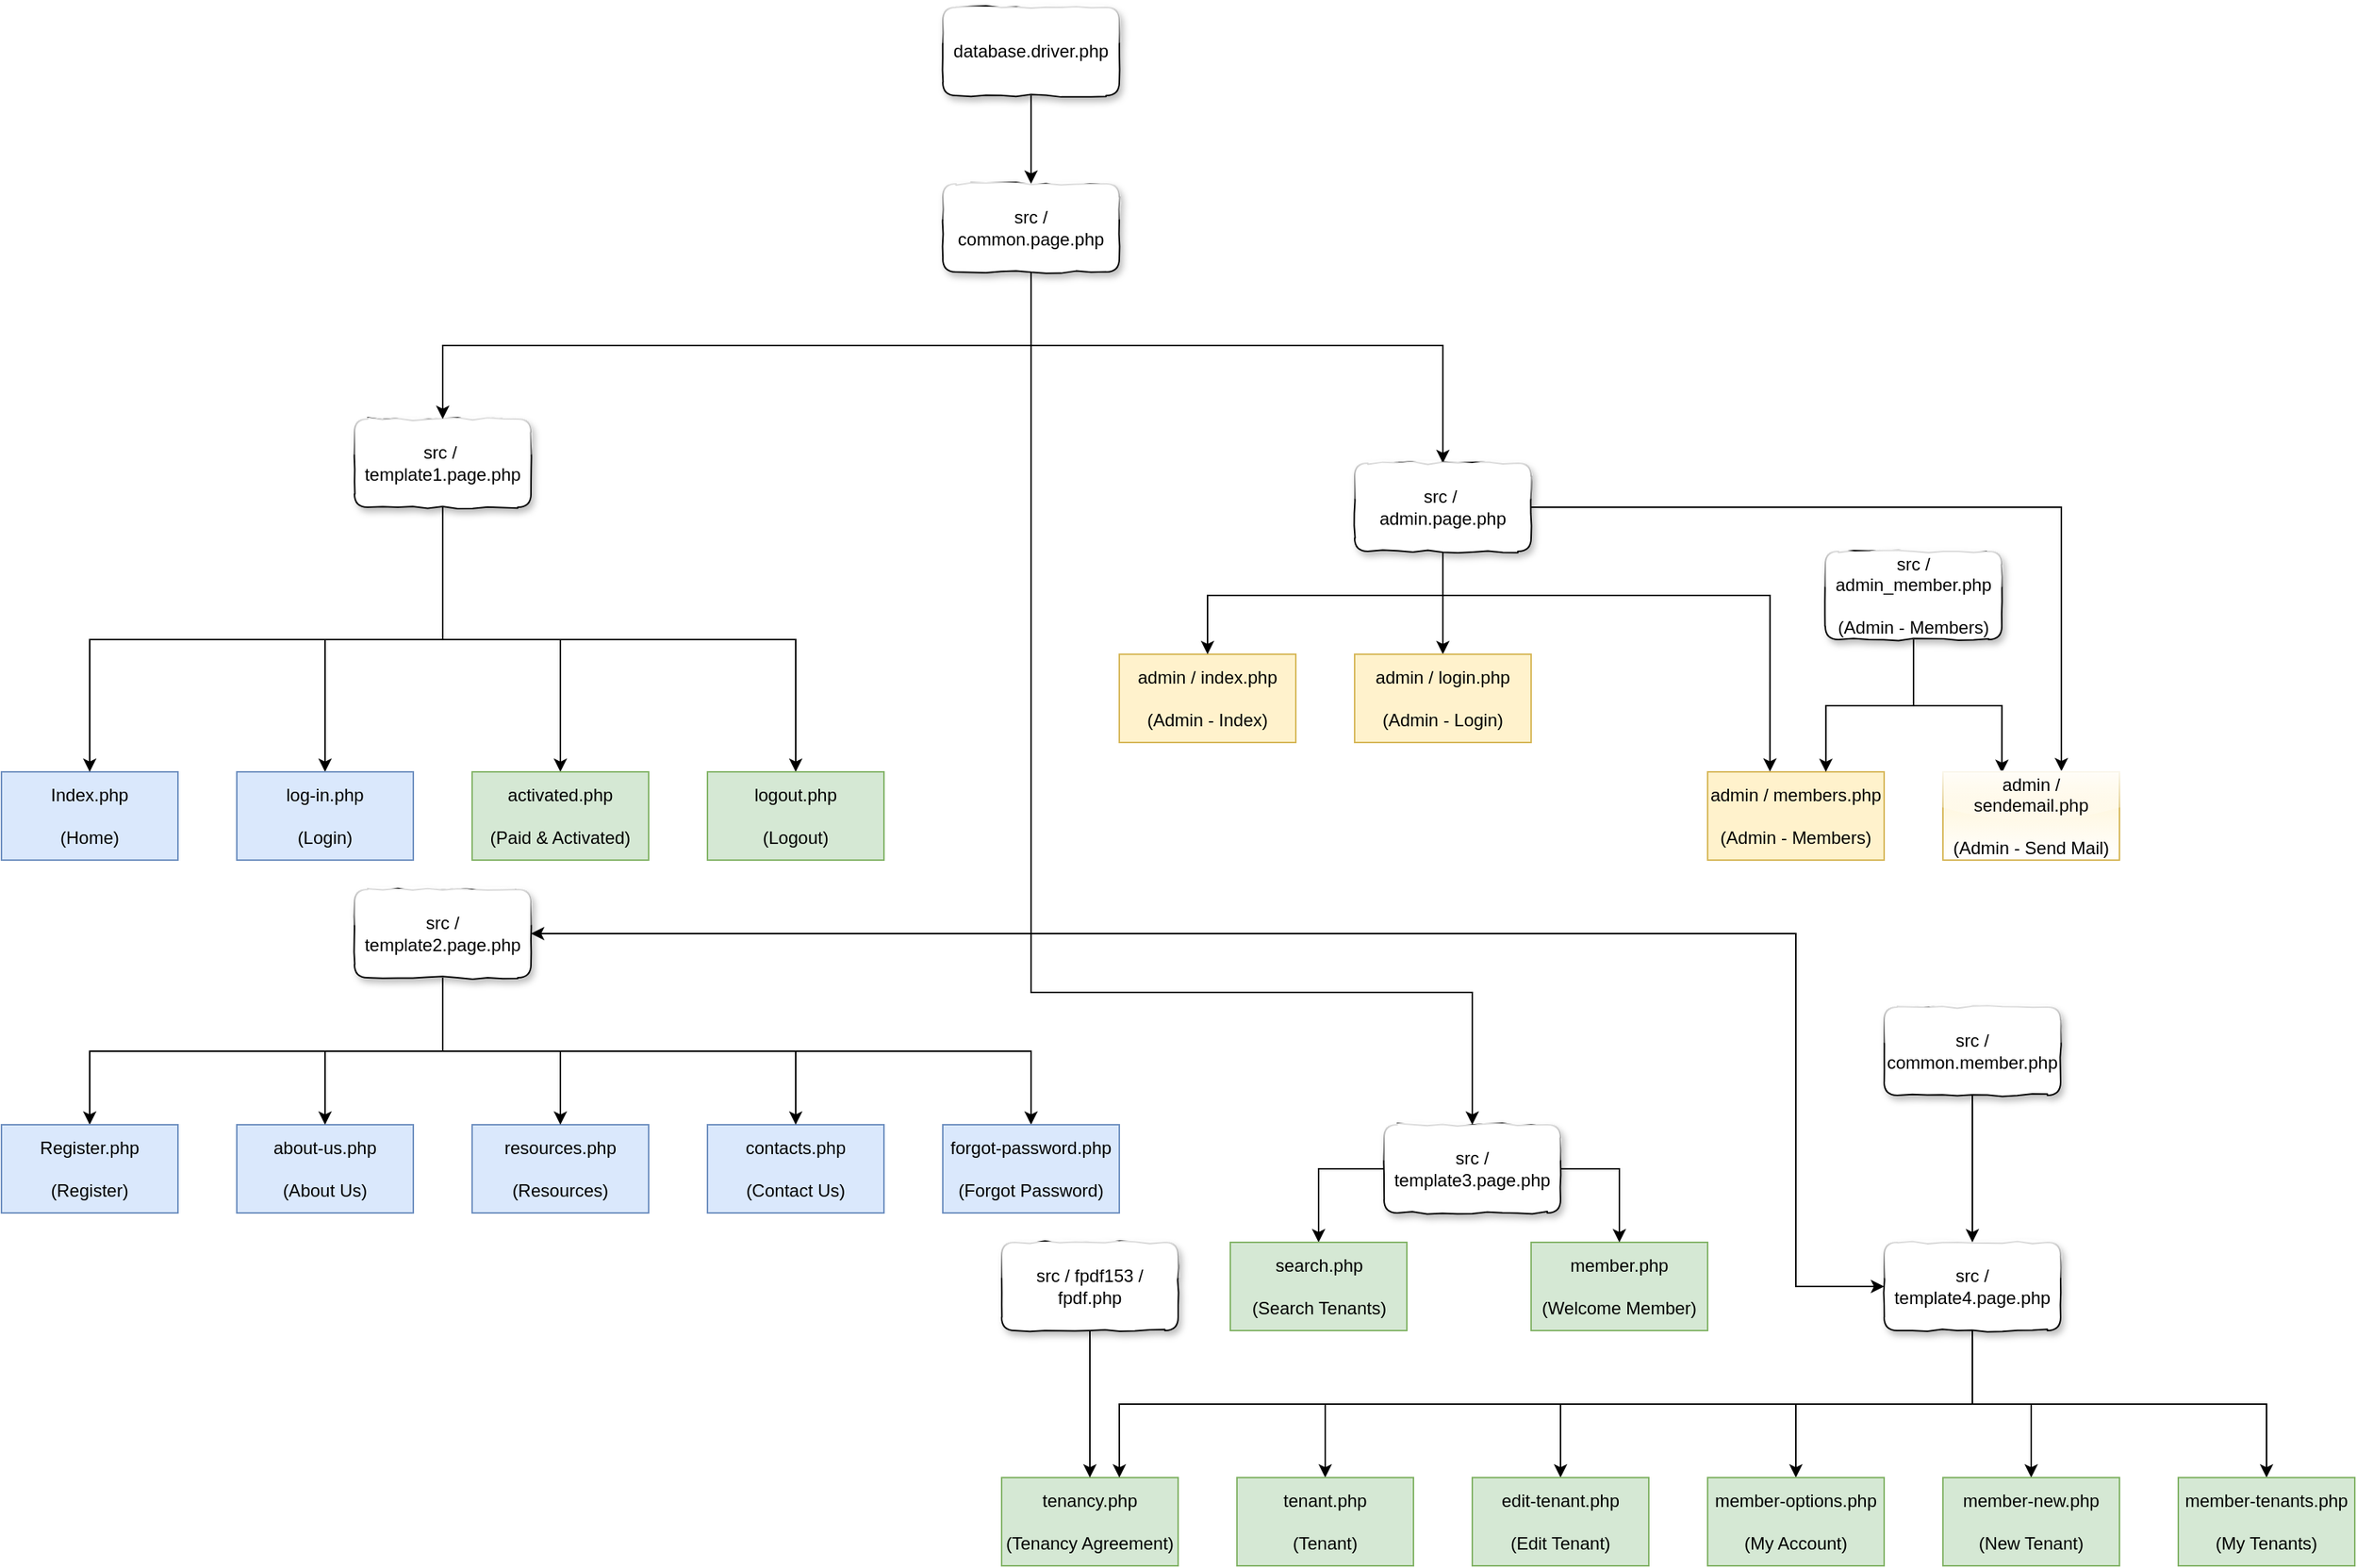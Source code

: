 <mxfile type="device" version="10.7.7"><diagram id="2c0d36ab-eaac-3732-788b-9136903baeff" name="Page-1"><mxGraphModel grid="1" dx="2169" dy="1180" gridSize="10" guides="1" tooltips="1" connect="1" arrows="1" fold="1" page="1" pageScale="1.5" pageWidth="1169" pageHeight="827" math="0" shadow="0" background="#ffffff"><root><mxCell id="0" /><mxCell id="1" parent="0" /><mxCell id="kFKsrrNkvUvOqAxs5tOs-123" value="Index.php&lt;br&gt;&lt;br&gt;(Home)&lt;br&gt;" parent="1" vertex="1" style="rounded=0;whiteSpace=wrap;html=1;fillColor=#dae8fc;strokeColor=#6c8ebf;"><mxGeometry as="geometry" height="60" width="120" y="610" x="80" /></mxCell><mxCell id="kFKsrrNkvUvOqAxs5tOs-126" parent="1" style="edgeStyle=orthogonalEdgeStyle;rounded=0;orthogonalLoop=1;jettySize=auto;html=1;exitX=0.5;exitY=1;exitDx=0;exitDy=0;" edge="1" target="kFKsrrNkvUvOqAxs5tOs-123" source="kFKsrrNkvUvOqAxs5tOs-124"><mxGeometry as="geometry" relative="1" /></mxCell><mxCell id="kFKsrrNkvUvOqAxs5tOs-144" parent="1" style="edgeStyle=orthogonalEdgeStyle;rounded=0;orthogonalLoop=1;jettySize=auto;html=1;exitX=0.5;exitY=1;exitDx=0;exitDy=0;entryX=0.5;entryY=0;entryDx=0;entryDy=0;" edge="1" target="kFKsrrNkvUvOqAxs5tOs-143" source="kFKsrrNkvUvOqAxs5tOs-124"><mxGeometry as="geometry" relative="1" /></mxCell><mxCell id="kFKsrrNkvUvOqAxs5tOs-183" parent="1" style="edgeStyle=orthogonalEdgeStyle;rounded=0;orthogonalLoop=1;jettySize=auto;html=1;exitX=0.5;exitY=1;exitDx=0;exitDy=0;" edge="1" target="kFKsrrNkvUvOqAxs5tOs-182" source="kFKsrrNkvUvOqAxs5tOs-124"><mxGeometry as="geometry" relative="1" /></mxCell><mxCell id="kFKsrrNkvUvOqAxs5tOs-186" parent="1" style="edgeStyle=orthogonalEdgeStyle;rounded=0;orthogonalLoop=1;jettySize=auto;html=1;exitX=0.5;exitY=1;exitDx=0;exitDy=0;" edge="1" target="kFKsrrNkvUvOqAxs5tOs-185" source="kFKsrrNkvUvOqAxs5tOs-124"><mxGeometry as="geometry" relative="1" /></mxCell><mxCell id="kFKsrrNkvUvOqAxs5tOs-124" value="src /&amp;nbsp;&lt;br&gt;template1.page.php" parent="1" vertex="1" style="rounded=1;whiteSpace=wrap;html=1;glass=1;comic=1;shadow=1;"><mxGeometry as="geometry" height="60" width="120" y="370" x="320" /></mxCell><mxCell id="kFKsrrNkvUvOqAxs5tOs-150" parent="1" style="edgeStyle=orthogonalEdgeStyle;rounded=0;orthogonalLoop=1;jettySize=auto;html=1;exitX=0.5;exitY=1;exitDx=0;exitDy=0;" edge="1" target="kFKsrrNkvUvOqAxs5tOs-148" source="kFKsrrNkvUvOqAxs5tOs-127"><mxGeometry as="geometry" relative="1"><Array as="points"><mxPoint y="760" x="780" /><mxPoint y="760" x="1080" /></Array></mxGeometry></mxCell><mxCell id="kFKsrrNkvUvOqAxs5tOs-187" parent="1" style="edgeStyle=orthogonalEdgeStyle;rounded=0;orthogonalLoop=1;jettySize=auto;html=1;exitX=0.5;exitY=1;exitDx=0;exitDy=0;entryX=1;entryY=0.5;entryDx=0;entryDy=0;" edge="1" target="kFKsrrNkvUvOqAxs5tOs-134" source="kFKsrrNkvUvOqAxs5tOs-127"><mxGeometry as="geometry" relative="1" /></mxCell><mxCell id="kFKsrrNkvUvOqAxs5tOs-217" parent="1" style="edgeStyle=orthogonalEdgeStyle;rounded=0;orthogonalLoop=1;jettySize=auto;html=1;exitX=0.5;exitY=1;exitDx=0;exitDy=0;" edge="1" target="kFKsrrNkvUvOqAxs5tOs-124" source="kFKsrrNkvUvOqAxs5tOs-127"><mxGeometry as="geometry" relative="1" /></mxCell><mxCell id="kFKsrrNkvUvOqAxs5tOs-218" parent="1" style="edgeStyle=orthogonalEdgeStyle;rounded=0;orthogonalLoop=1;jettySize=auto;html=1;exitX=0.5;exitY=1;exitDx=0;exitDy=0;" edge="1" target="kFKsrrNkvUvOqAxs5tOs-196" source="kFKsrrNkvUvOqAxs5tOs-127"><mxGeometry as="geometry" relative="1"><Array as="points"><mxPoint y="320" x="780" /><mxPoint y="320" x="1060" /></Array></mxGeometry></mxCell><mxCell id="wt0-tdTWDJQxubww7TZ8-12" parent="1" style="edgeStyle=orthogonalEdgeStyle;rounded=0;orthogonalLoop=1;jettySize=auto;html=1;exitX=0.5;exitY=1;exitDx=0;exitDy=0;entryX=0;entryY=0.5;entryDx=0;entryDy=0;" edge="1" target="kFKsrrNkvUvOqAxs5tOs-155" source="kFKsrrNkvUvOqAxs5tOs-127"><mxGeometry as="geometry" relative="1"><mxPoint as="targetPoint" y="960" x="1300" /><Array as="points"><mxPoint y="720" x="780" /><mxPoint y="720" x="1300" /><mxPoint y="960" x="1300" /></Array></mxGeometry></mxCell><mxCell id="kFKsrrNkvUvOqAxs5tOs-127" value="&lt;span&gt;src&lt;/span&gt;&lt;span&gt; / &lt;/span&gt;&lt;span&gt;common.page.php&lt;/span&gt;" parent="1" vertex="1" style="rounded=1;whiteSpace=wrap;html=1;shadow=1;comic=1;glass=1;"><mxGeometry as="geometry" height="60" width="120" y="210" x="720" /></mxCell><mxCell id="kFKsrrNkvUvOqAxs5tOs-130" parent="1" style="edgeStyle=orthogonalEdgeStyle;rounded=0;orthogonalLoop=1;jettySize=auto;html=1;exitX=0.5;exitY=1;exitDx=0;exitDy=0;entryX=0.5;entryY=0;entryDx=0;entryDy=0;" edge="1" target="kFKsrrNkvUvOqAxs5tOs-127" source="kFKsrrNkvUvOqAxs5tOs-129"><mxGeometry as="geometry" relative="1" /></mxCell><mxCell id="kFKsrrNkvUvOqAxs5tOs-129" value="database.driver.php" parent="1" vertex="1" style="rounded=1;whiteSpace=wrap;html=1;glass=1;shadow=1;comic=1;"><mxGeometry as="geometry" height="60" width="120" y="90" x="720" /></mxCell><mxCell id="kFKsrrNkvUvOqAxs5tOs-131" value="&lt;span&gt;about-us.php&lt;br&gt;&lt;br&gt;(About Us)&lt;br&gt;&lt;/span&gt;" parent="1" vertex="1" style="rounded=0;whiteSpace=wrap;html=1;fillColor=#dae8fc;strokeColor=#6c8ebf;"><mxGeometry as="geometry" height="60" width="120" y="850" x="240" /></mxCell><mxCell id="kFKsrrNkvUvOqAxs5tOs-132" value="resources.php&lt;br&gt;&lt;br&gt;(Resources)&lt;br&gt;" parent="1" vertex="1" style="rounded=0;whiteSpace=wrap;html=1;fillColor=#dae8fc;strokeColor=#6c8ebf;"><mxGeometry as="geometry" height="60" width="120" y="850" x="400" /></mxCell><mxCell id="kFKsrrNkvUvOqAxs5tOs-133" value="contacts.php&lt;br&gt;&lt;br&gt;(Contact Us)&lt;br&gt;" parent="1" vertex="1" style="rounded=0;whiteSpace=wrap;html=1;fillColor=#dae8fc;strokeColor=#6c8ebf;"><mxGeometry as="geometry" height="60" width="120" y="850" x="560" /></mxCell><mxCell id="kFKsrrNkvUvOqAxs5tOs-136" parent="1" style="edgeStyle=orthogonalEdgeStyle;rounded=0;orthogonalLoop=1;jettySize=auto;html=1;entryX=0.5;entryY=0;entryDx=0;entryDy=0;" edge="1" target="kFKsrrNkvUvOqAxs5tOs-132" source="kFKsrrNkvUvOqAxs5tOs-134"><mxGeometry as="geometry" relative="1" /></mxCell><mxCell id="kFKsrrNkvUvOqAxs5tOs-139" parent="1" style="edgeStyle=orthogonalEdgeStyle;rounded=0;orthogonalLoop=1;jettySize=auto;html=1;exitX=0.5;exitY=1;exitDx=0;exitDy=0;entryX=0.5;entryY=0;entryDx=0;entryDy=0;" edge="1" target="kFKsrrNkvUvOqAxs5tOs-131" source="kFKsrrNkvUvOqAxs5tOs-134"><mxGeometry as="geometry" relative="1" /></mxCell><mxCell id="kFKsrrNkvUvOqAxs5tOs-141" parent="1" style="edgeStyle=orthogonalEdgeStyle;rounded=0;orthogonalLoop=1;jettySize=auto;html=1;exitX=0.5;exitY=1;exitDx=0;exitDy=0;entryX=0.5;entryY=0;entryDx=0;entryDy=0;" edge="1" target="kFKsrrNkvUvOqAxs5tOs-133" source="kFKsrrNkvUvOqAxs5tOs-134"><mxGeometry as="geometry" relative="1" /></mxCell><mxCell id="kFKsrrNkvUvOqAxs5tOs-146" parent="1" style="edgeStyle=orthogonalEdgeStyle;rounded=0;orthogonalLoop=1;jettySize=auto;html=1;exitX=0.5;exitY=1;exitDx=0;exitDy=0;entryX=0.5;entryY=0;entryDx=0;entryDy=0;" edge="1" target="kFKsrrNkvUvOqAxs5tOs-145" source="kFKsrrNkvUvOqAxs5tOs-134"><mxGeometry as="geometry" relative="1" /></mxCell><mxCell id="kFKsrrNkvUvOqAxs5tOs-192" parent="1" style="edgeStyle=orthogonalEdgeStyle;rounded=0;orthogonalLoop=1;jettySize=auto;html=1;exitX=0.5;exitY=1;exitDx=0;exitDy=0;entryX=0.5;entryY=0;entryDx=0;entryDy=0;" edge="1" target="kFKsrrNkvUvOqAxs5tOs-191" source="kFKsrrNkvUvOqAxs5tOs-134"><mxGeometry as="geometry" relative="1" /></mxCell><mxCell id="kFKsrrNkvUvOqAxs5tOs-134" value="&lt;span&gt;src / template2.page.php&lt;/span&gt;" parent="1" vertex="1" style="rounded=1;whiteSpace=wrap;html=1;glass=1;comic=1;shadow=1;"><mxGeometry as="geometry" height="60" width="120" y="690" x="320" /></mxCell><mxCell id="kFKsrrNkvUvOqAxs5tOs-143" value="&lt;span&gt;log-in.php&lt;br&gt;&lt;br&gt;(Login)&lt;br&gt;&lt;/span&gt;" parent="1" vertex="1" style="rounded=0;whiteSpace=wrap;html=1;fillColor=#dae8fc;strokeColor=#6c8ebf;"><mxGeometry as="geometry" height="60" width="120" y="610" x="240" /></mxCell><mxCell id="kFKsrrNkvUvOqAxs5tOs-145" value="Register.php&lt;br&gt;&lt;br&gt;(Register)" parent="1" vertex="1" style="rounded=0;whiteSpace=wrap;html=1;fillColor=#dae8fc;strokeColor=#6c8ebf;"><mxGeometry as="geometry" height="60" width="120" y="850" x="80" /></mxCell><mxCell id="kFKsrrNkvUvOqAxs5tOs-147" value="member.php&lt;br&gt;&lt;br&gt;(Welcome Member)&lt;br&gt;" parent="1" vertex="1" style="rounded=0;whiteSpace=wrap;html=1;fillColor=#d5e8d4;strokeColor=#82b366;"><mxGeometry as="geometry" height="60" width="120" y="930" x="1120" /></mxCell><mxCell id="wt0-tdTWDJQxubww7TZ8-2" parent="1" style="edgeStyle=orthogonalEdgeStyle;rounded=0;orthogonalLoop=1;jettySize=auto;html=1;exitX=0;exitY=0.5;exitDx=0;exitDy=0;entryX=0.5;entryY=0;entryDx=0;entryDy=0;" edge="1" target="kFKsrrNkvUvOqAxs5tOs-177" source="kFKsrrNkvUvOqAxs5tOs-148"><mxGeometry as="geometry" relative="1" /></mxCell><mxCell id="wt0-tdTWDJQxubww7TZ8-3" parent="1" style="edgeStyle=orthogonalEdgeStyle;rounded=0;orthogonalLoop=1;jettySize=auto;html=1;exitX=1;exitY=0.5;exitDx=0;exitDy=0;entryX=0.5;entryY=0;entryDx=0;entryDy=0;" edge="1" target="kFKsrrNkvUvOqAxs5tOs-147" source="kFKsrrNkvUvOqAxs5tOs-148"><mxGeometry as="geometry" relative="1" /></mxCell><mxCell id="kFKsrrNkvUvOqAxs5tOs-148" value="src / template3.page.php" parent="1" vertex="1" style="rounded=1;whiteSpace=wrap;html=1;glass=1;comic=1;shadow=1;"><mxGeometry as="geometry" height="60" width="120" y="850" x="1020" /></mxCell><mxCell id="kFKsrrNkvUvOqAxs5tOs-151" value="tenancy.php&lt;br&gt;&lt;br&gt;(Tenancy Agreement)" parent="1" vertex="1" style="rounded=0;whiteSpace=wrap;html=1;fillColor=#d5e8d4;strokeColor=#82b366;"><mxGeometry as="geometry" height="60" width="120" y="1090" x="760" /></mxCell><mxCell id="wt0-tdTWDJQxubww7TZ8-8" parent="1" style="edgeStyle=orthogonalEdgeStyle;rounded=0;orthogonalLoop=1;jettySize=auto;html=1;exitX=0.5;exitY=1;exitDx=0;exitDy=0;entryX=0.5;entryY=0;entryDx=0;entryDy=0;" edge="1" target="kFKsrrNkvUvOqAxs5tOs-151" source="kFKsrrNkvUvOqAxs5tOs-152"><mxGeometry as="geometry" relative="1" /></mxCell><mxCell id="kFKsrrNkvUvOqAxs5tOs-152" value="src / fpdf153 /&lt;br&gt;fpdf.php" parent="1" vertex="1" style="rounded=1;whiteSpace=wrap;html=1;glass=1;comic=1;shadow=1;"><mxGeometry as="geometry" height="60" width="120" y="930" x="760" /></mxCell><mxCell id="kFKsrrNkvUvOqAxs5tOs-169" parent="1" style="edgeStyle=orthogonalEdgeStyle;rounded=0;orthogonalLoop=1;jettySize=auto;html=1;exitX=0.5;exitY=1;exitDx=0;exitDy=0;entryX=0.667;entryY=0;entryDx=0;entryDy=0;entryPerimeter=0;" edge="1" target="kFKsrrNkvUvOqAxs5tOs-151" source="kFKsrrNkvUvOqAxs5tOs-155"><mxGeometry as="geometry" relative="1" /></mxCell><mxCell id="kFKsrrNkvUvOqAxs5tOs-173" parent="1" style="edgeStyle=orthogonalEdgeStyle;rounded=0;orthogonalLoop=1;jettySize=auto;html=1;exitX=0.5;exitY=1;exitDx=0;exitDy=0;" edge="1" target="kFKsrrNkvUvOqAxs5tOs-171" source="kFKsrrNkvUvOqAxs5tOs-155"><mxGeometry as="geometry" relative="1" /></mxCell><mxCell id="kFKsrrNkvUvOqAxs5tOs-176" parent="1" style="edgeStyle=orthogonalEdgeStyle;rounded=0;orthogonalLoop=1;jettySize=auto;html=1;exitX=0.5;exitY=1;exitDx=0;exitDy=0;entryX=0.5;entryY=0;entryDx=0;entryDy=0;" edge="1" target="kFKsrrNkvUvOqAxs5tOs-174" source="kFKsrrNkvUvOqAxs5tOs-155"><mxGeometry as="geometry" relative="1" /></mxCell><mxCell id="kFKsrrNkvUvOqAxs5tOs-189" parent="1" style="edgeStyle=orthogonalEdgeStyle;rounded=0;orthogonalLoop=1;jettySize=auto;html=1;exitX=0.5;exitY=1;exitDx=0;exitDy=0;entryX=0.5;entryY=0;entryDx=0;entryDy=0;" edge="1" target="kFKsrrNkvUvOqAxs5tOs-188" source="kFKsrrNkvUvOqAxs5tOs-155"><mxGeometry as="geometry" relative="1" /></mxCell><mxCell id="wt0-tdTWDJQxubww7TZ8-10" parent="1" style="edgeStyle=orthogonalEdgeStyle;rounded=0;orthogonalLoop=1;jettySize=auto;html=1;exitX=0.5;exitY=1;exitDx=0;exitDy=0;entryX=0.5;entryY=0;entryDx=0;entryDy=0;" edge="1" target="kFKsrrNkvUvOqAxs5tOs-161" source="kFKsrrNkvUvOqAxs5tOs-155"><mxGeometry as="geometry" relative="1" /></mxCell><mxCell id="gAeGl_pH5xZcmibulDaH-1" parent="1" style="edgeStyle=orthogonalEdgeStyle;rounded=0;orthogonalLoop=1;jettySize=auto;html=1;exitX=0.5;exitY=1;exitDx=0;exitDy=0;entryX=0.5;entryY=0;entryDx=0;entryDy=0;" edge="1" target="kFKsrrNkvUvOqAxs5tOs-193" source="kFKsrrNkvUvOqAxs5tOs-155"><mxGeometry as="geometry" relative="1" /></mxCell><mxCell id="kFKsrrNkvUvOqAxs5tOs-155" value="src / template4.page.php" parent="1" vertex="1" style="rounded=1;whiteSpace=wrap;html=1;glass=1;comic=1;shadow=1;"><mxGeometry as="geometry" height="60" width="120" y="930" x="1360" /></mxCell><mxCell id="wt0-tdTWDJQxubww7TZ8-11" parent="1" style="edgeStyle=orthogonalEdgeStyle;rounded=0;orthogonalLoop=1;jettySize=auto;html=1;exitX=0.5;exitY=1;exitDx=0;exitDy=0;entryX=0.5;entryY=0;entryDx=0;entryDy=0;" edge="1" target="kFKsrrNkvUvOqAxs5tOs-155" source="kFKsrrNkvUvOqAxs5tOs-157"><mxGeometry as="geometry" relative="1" /></mxCell><mxCell id="kFKsrrNkvUvOqAxs5tOs-157" value="src / common.member.php" parent="1" vertex="1" style="rounded=1;whiteSpace=wrap;html=1;glass=1;comic=1;shadow=1;"><mxGeometry as="geometry" height="60" width="120" y="770" x="1360" /></mxCell><mxCell id="kFKsrrNkvUvOqAxs5tOs-161" value="member-options.php&lt;br&gt;&lt;br&gt;(My Account)&lt;br&gt;" parent="1" vertex="1" style="rounded=0;whiteSpace=wrap;html=1;fillColor=#d5e8d4;strokeColor=#82b366;"><mxGeometry as="geometry" height="60" width="120" y="1090" x="1240" /></mxCell><mxCell id="kFKsrrNkvUvOqAxs5tOs-171" value="&lt;span&gt;member-new.php&lt;br&gt;&lt;br&gt;(New Tenant)&lt;br&gt;&lt;/span&gt;" parent="1" vertex="1" style="rounded=0;whiteSpace=wrap;html=1;fillColor=#d5e8d4;strokeColor=#82b366;"><mxGeometry as="geometry" height="60" width="120" y="1090" x="1400" /></mxCell><mxCell id="kFKsrrNkvUvOqAxs5tOs-174" value="member-tenants.php&lt;br&gt;&lt;br&gt;(My Tenants)&lt;br&gt;" parent="1" vertex="1" style="rounded=0;whiteSpace=wrap;html=1;fillColor=#d5e8d4;strokeColor=#82b366;"><mxGeometry as="geometry" height="60" width="120" y="1090" x="1560" /></mxCell><mxCell id="kFKsrrNkvUvOqAxs5tOs-177" value="search.php&lt;br&gt;&lt;br&gt;(Search Tenants)&lt;br&gt;" parent="1" vertex="1" style="rounded=0;whiteSpace=wrap;html=1;fillColor=#d5e8d4;strokeColor=#82b366;"><mxGeometry as="geometry" height="60" width="120" y="930" x="915.5" /></mxCell><mxCell id="kFKsrrNkvUvOqAxs5tOs-182" value="activated.php&lt;br&gt;&lt;br&gt;(Paid &amp;amp; Activated)&lt;br&gt;" parent="1" vertex="1" style="rounded=0;whiteSpace=wrap;html=1;fillColor=#d5e8d4;strokeColor=#82b366;"><mxGeometry as="geometry" height="60" width="120" y="610" x="400" /></mxCell><mxCell id="kFKsrrNkvUvOqAxs5tOs-185" value="logout.php&lt;br&gt;&lt;br&gt;(Logout)" parent="1" vertex="1" style="rounded=0;whiteSpace=wrap;html=1;fillColor=#d5e8d4;strokeColor=#82b366;"><mxGeometry as="geometry" height="60" width="120" y="610" x="560" /></mxCell><mxCell id="kFKsrrNkvUvOqAxs5tOs-188" value="edit-tenant.php&lt;br&gt;&lt;br&gt;(Edit Tenant)&lt;br&gt;" parent="1" vertex="1" style="rounded=0;whiteSpace=wrap;html=1;fillColor=#d5e8d4;strokeColor=#82b366;"><mxGeometry as="geometry" height="60" width="120" y="1090" x="1080" /></mxCell><mxCell id="kFKsrrNkvUvOqAxs5tOs-191" value="forgot-password.php&lt;br&gt;&lt;br&gt;(Forgot Password)&lt;br&gt;" parent="1" vertex="1" style="rounded=0;whiteSpace=wrap;html=1;fillColor=#dae8fc;strokeColor=#6c8ebf;"><mxGeometry as="geometry" height="60" width="120" y="850" x="720" /></mxCell><mxCell id="kFKsrrNkvUvOqAxs5tOs-193" value="tenant.php&lt;br&gt;&lt;br&gt;(Tenant)" parent="1" vertex="1" style="rounded=0;whiteSpace=wrap;html=1;fillColor=#d5e8d4;strokeColor=#82b366;"><mxGeometry as="geometry" height="60" width="120" y="1090" x="920" /></mxCell><mxCell id="kFKsrrNkvUvOqAxs5tOs-195" value="&lt;span&gt;admin&lt;/span&gt;&lt;span&gt; / &lt;/span&gt;&lt;span&gt;index.php&lt;br&gt;&lt;br&gt;(Admin - Index)&lt;br&gt;&lt;/span&gt;" parent="1" vertex="1" style="rounded=0;whiteSpace=wrap;html=1;fillColor=#fff2cc;strokeColor=#d6b656;"><mxGeometry as="geometry" height="60" width="120" y="530" x="840" /></mxCell><mxCell id="kFKsrrNkvUvOqAxs5tOs-197" parent="1" style="edgeStyle=orthogonalEdgeStyle;rounded=0;orthogonalLoop=1;jettySize=auto;html=1;exitX=0.5;exitY=1;exitDx=0;exitDy=0;entryX=0.5;entryY=0;entryDx=0;entryDy=0;" edge="1" target="kFKsrrNkvUvOqAxs5tOs-195" source="kFKsrrNkvUvOqAxs5tOs-196"><mxGeometry as="geometry" relative="1"><Array as="points"><mxPoint y="490" x="1060" /><mxPoint y="490" x="900" /></Array></mxGeometry></mxCell><mxCell id="kFKsrrNkvUvOqAxs5tOs-201" parent="1" style="edgeStyle=orthogonalEdgeStyle;rounded=0;orthogonalLoop=1;jettySize=auto;html=1;exitX=0.5;exitY=1;exitDx=0;exitDy=0;entryX=0.5;entryY=0;entryDx=0;entryDy=0;" edge="1" target="kFKsrrNkvUvOqAxs5tOs-200" source="kFKsrrNkvUvOqAxs5tOs-196"><mxGeometry as="geometry" relative="1" /></mxCell><mxCell id="wt0-tdTWDJQxubww7TZ8-14" parent="1" style="edgeStyle=orthogonalEdgeStyle;rounded=0;orthogonalLoop=1;jettySize=auto;html=1;exitX=0.5;exitY=1;exitDx=0;exitDy=0;entryX=0.353;entryY=-0.003;entryDx=0;entryDy=0;entryPerimeter=0;" edge="1" target="kFKsrrNkvUvOqAxs5tOs-202" source="kFKsrrNkvUvOqAxs5tOs-196"><mxGeometry as="geometry" relative="1"><mxPoint as="targetPoint" y="530" x="1280" /><Array as="points"><mxPoint y="490" x="1060" /><mxPoint y="490" x="1282" /></Array></mxGeometry></mxCell><mxCell id="wt0-tdTWDJQxubww7TZ8-17" parent="1" style="edgeStyle=orthogonalEdgeStyle;rounded=0;orthogonalLoop=1;jettySize=auto;html=1;exitX=1;exitY=0.5;exitDx=0;exitDy=0;entryX=0.671;entryY=-0.007;entryDx=0;entryDy=0;entryPerimeter=0;" edge="1" target="kFKsrrNkvUvOqAxs5tOs-208" source="kFKsrrNkvUvOqAxs5tOs-196"><mxGeometry as="geometry" relative="1" /></mxCell><mxCell id="kFKsrrNkvUvOqAxs5tOs-196" value="src /&amp;nbsp;&lt;br&gt;admin.page.php" parent="1" vertex="1" style="rounded=1;whiteSpace=wrap;html=1;glass=1;comic=1;shadow=1;"><mxGeometry as="geometry" height="60" width="120" y="400" x="1000" /></mxCell><mxCell id="kFKsrrNkvUvOqAxs5tOs-200" value="&lt;span&gt;admin&lt;/span&gt;&lt;span&gt; / &lt;/span&gt;&lt;span&gt;login.php&lt;br&gt;&lt;br&gt;(Admin - Login)&lt;br&gt;&lt;/span&gt;" parent="1" vertex="1" style="rounded=0;whiteSpace=wrap;html=1;fillColor=#fff2cc;strokeColor=#d6b656;"><mxGeometry as="geometry" height="60" width="120" y="530" x="1000" /></mxCell><mxCell id="kFKsrrNkvUvOqAxs5tOs-202" value="&lt;span&gt;admin&lt;/span&gt;&lt;span&gt; / &lt;/span&gt;&lt;span&gt;members.php&lt;br&gt;&lt;br&gt;(Admin - Members)&lt;br&gt;&lt;/span&gt;" parent="1" vertex="1" style="rounded=0;whiteSpace=wrap;html=1;fillColor=#fff2cc;strokeColor=#d6b656;"><mxGeometry as="geometry" height="60" width="120" y="610" x="1240" /></mxCell><mxCell id="wt0-tdTWDJQxubww7TZ8-15" parent="1" style="edgeStyle=orthogonalEdgeStyle;rounded=0;orthogonalLoop=1;jettySize=auto;html=1;exitX=0.5;exitY=1;exitDx=0;exitDy=0;entryX=0.67;entryY=0.001;entryDx=0;entryDy=0;entryPerimeter=0;" edge="1" target="kFKsrrNkvUvOqAxs5tOs-202" source="kFKsrrNkvUvOqAxs5tOs-204"><mxGeometry as="geometry" relative="1" /></mxCell><mxCell id="wt0-tdTWDJQxubww7TZ8-16" parent="1" style="edgeStyle=orthogonalEdgeStyle;rounded=0;orthogonalLoop=1;jettySize=auto;html=1;exitX=0.5;exitY=1;exitDx=0;exitDy=0;entryX=0.334;entryY=0.012;entryDx=0;entryDy=0;entryPerimeter=0;" edge="1" target="kFKsrrNkvUvOqAxs5tOs-208" source="kFKsrrNkvUvOqAxs5tOs-204"><mxGeometry as="geometry" relative="1" /></mxCell><mxCell id="kFKsrrNkvUvOqAxs5tOs-204" value="&lt;span&gt;src&lt;/span&gt;&lt;span&gt; / &lt;/span&gt;&lt;span&gt;admin_member.php&lt;br&gt;&lt;br&gt;(Admin - Members)&lt;/span&gt;" parent="1" vertex="1" style="rounded=1;whiteSpace=wrap;html=1;glass=1;comic=1;shadow=1;"><mxGeometry as="geometry" height="60" width="120" y="460" x="1320" /></mxCell><mxCell id="kFKsrrNkvUvOqAxs5tOs-208" value="&lt;span&gt;admin&lt;/span&gt;&lt;span&gt; / &lt;/span&gt;&lt;span&gt;sendemail.php&lt;br&gt;&lt;br&gt;(Admin - Send Mail)&lt;br&gt;&lt;/span&gt;" parent="1" vertex="1" style="rounded=0;whiteSpace=wrap;html=1;shadow=0;glass=1;comic=0;fillColor=#fff2cc;strokeColor=#d6b656;gradientColor=#ffffff;"><mxGeometry as="geometry" height="60" width="120" y="610" x="1400" /></mxCell></root></mxGraphModel></diagram></mxfile>